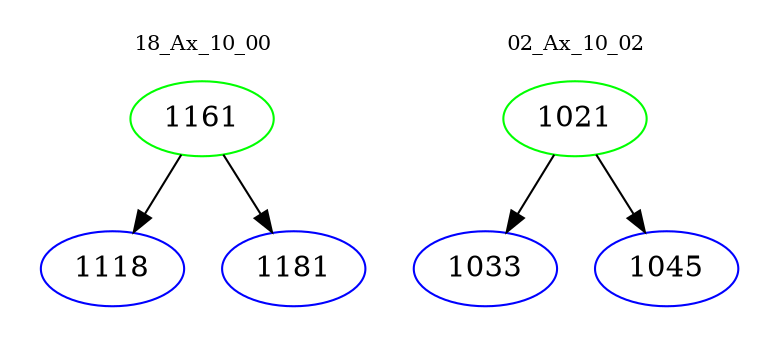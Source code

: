 digraph{
subgraph cluster_0 {
color = white
label = "18_Ax_10_00";
fontsize=10;
T0_1161 [label="1161", color="green"]
T0_1161 -> T0_1118 [color="black"]
T0_1118 [label="1118", color="blue"]
T0_1161 -> T0_1181 [color="black"]
T0_1181 [label="1181", color="blue"]
}
subgraph cluster_1 {
color = white
label = "02_Ax_10_02";
fontsize=10;
T1_1021 [label="1021", color="green"]
T1_1021 -> T1_1033 [color="black"]
T1_1033 [label="1033", color="blue"]
T1_1021 -> T1_1045 [color="black"]
T1_1045 [label="1045", color="blue"]
}
}
